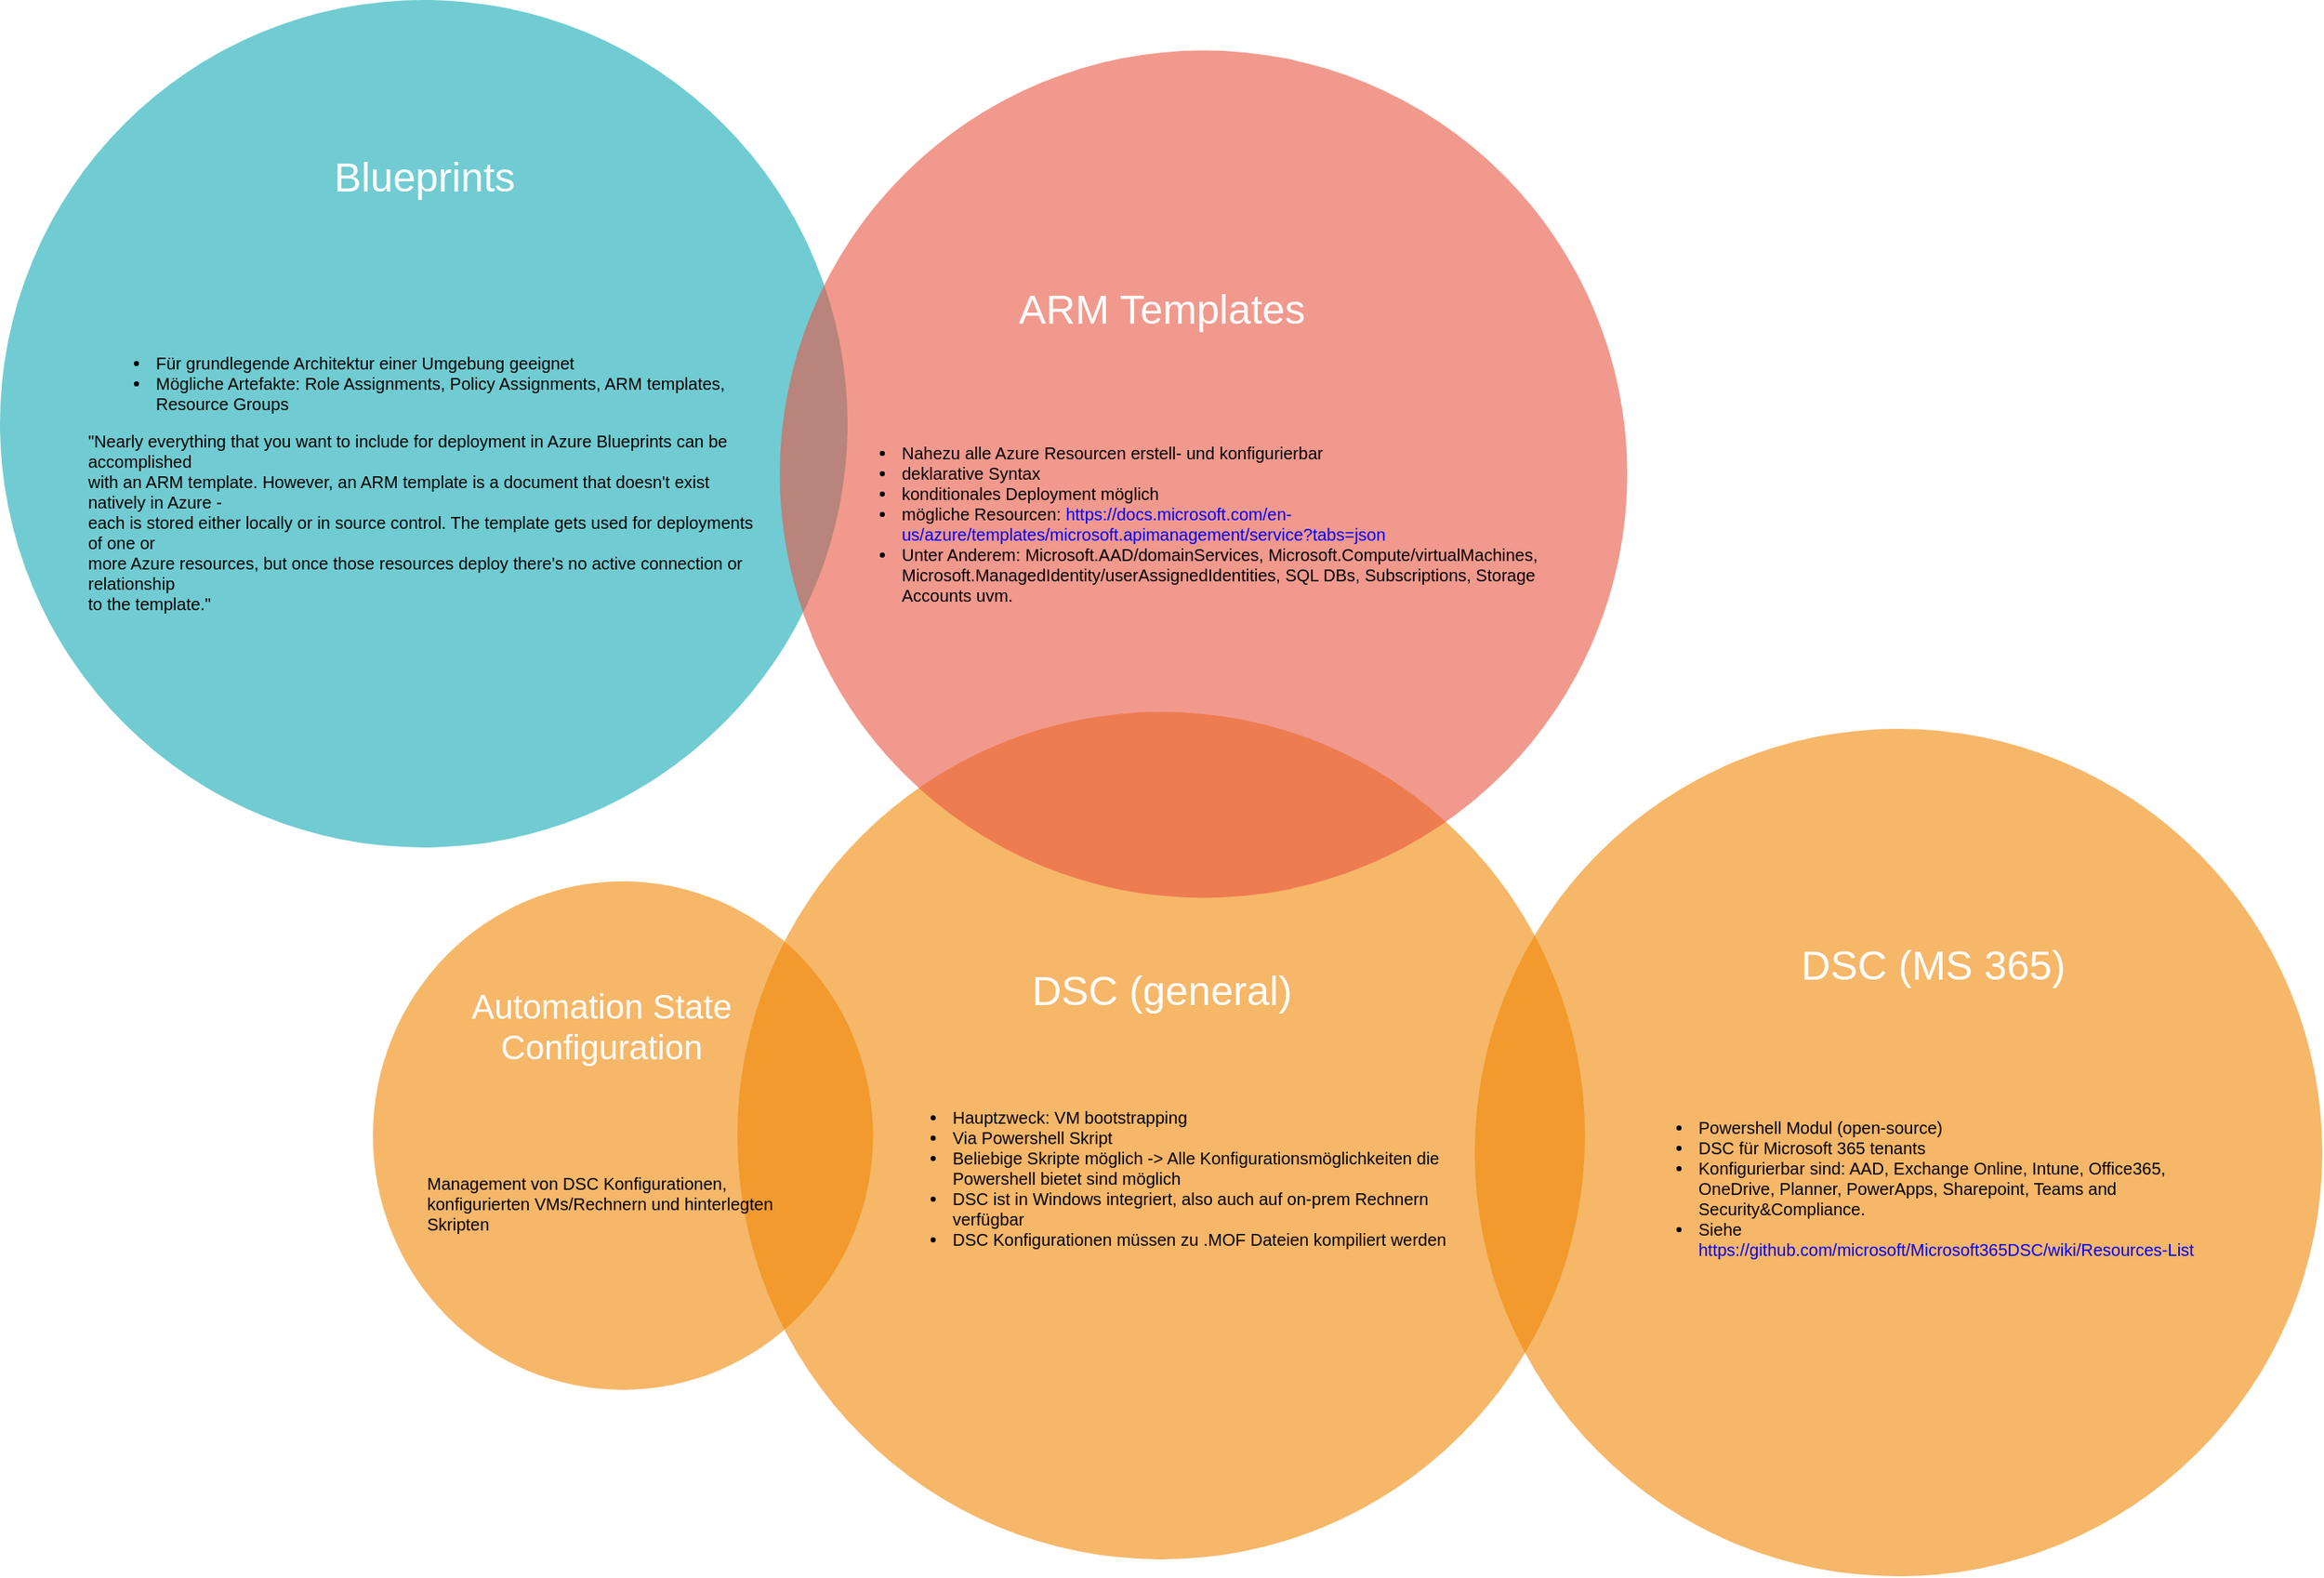 <mxfile version="14.6.13" type="github"><diagram id="3228e29e-7158-1315-38df-8450db1d8a1d" name="Page-1"><mxGraphModel dx="966" dy="2014" grid="1" gridSize="10" guides="1" tooltips="1" connect="1" arrows="1" fold="1" page="1" pageScale="1" pageWidth="1169" pageHeight="827" background="#ffffff" math="0" shadow="0"><root><mxCell id="0"/><mxCell id="1" parent="0"/><mxCell id="21531" value="" style="ellipse;fillColor=#F08705;opacity=60;strokeColor=none;html=1;fontColor=#FFFFFF;" parent="1" vertex="1"><mxGeometry x="515" y="370" width="500" height="500" as="geometry"/></mxCell><mxCell id="21532" value="" style="ellipse;fillColor=#12AAB5;opacity=60;strokeColor=none;html=1;fontColor=#FFFFFF;" parent="1" vertex="1"><mxGeometry x="80" y="-50" width="500" height="500" as="geometry"/></mxCell><mxCell id="21533" value="" style="ellipse;fillColor=#e85642;opacity=60;strokeColor=none;html=1;fontColor=#FFFFFF;" parent="1" vertex="1"><mxGeometry x="540" y="-20.25" width="500" height="500" as="geometry"/></mxCell><mxCell id="21534" value="Blueprints" style="text;fontSize=24;align=center;verticalAlign=middle;html=1;fontColor=#FFFFFF;" parent="1" vertex="1"><mxGeometry x="235" y="20" width="190" height="70" as="geometry"/></mxCell><mxCell id="21535" value="ARM Templates" style="text;fontSize=24;align=center;verticalAlign=middle;html=1;fontColor=#FFFFFF;" parent="1" vertex="1"><mxGeometry x="670" y="97.5" width="190" height="70" as="geometry"/></mxCell><mxCell id="21536" value="DSC (general)" style="text;fontSize=24;align=center;verticalAlign=middle;html=1;fontColor=#FFFFFF;" parent="1" vertex="1"><mxGeometry x="670" y="500" width="190" height="70" as="geometry"/></mxCell><mxCell id="oCJoGI7_bN2WiZTtNe5R-21545" value="&lt;div&gt;&lt;ul style=&quot;font-size: 10px&quot;&gt;&lt;li&gt;Für grundlegende Architektur einer Umgebung geeignet&lt;/li&gt;&lt;li style=&quot;font-size: 10px&quot;&gt;Mögliche Artefakte: Role Assignments, Policy Assignments, ARM templates, Resource Groups&lt;/li&gt;&lt;/ul&gt;&lt;/div&gt;&lt;div style=&quot;font-size: 10px&quot;&gt;&lt;font style=&quot;font-size: 10px&quot;&gt;&quot;Nearly everything that you want to include for deployment in Azure Blueprints can be accomplished&lt;br&gt;with an ARM template. However, an ARM template is a document that doesn't exist natively in Azure -&lt;br&gt;each is stored either locally or in source control. The template gets used for deployments of one or&lt;br&gt;more Azure resources, but once those resources deploy there's no active connection or relationship&lt;br&gt;to the template.&quot;&lt;/font&gt;&lt;/div&gt;" style="text;html=1;strokeColor=none;fillColor=none;align=left;verticalAlign=middle;whiteSpace=wrap;rounded=0;" vertex="1" parent="1"><mxGeometry x="130" y="60" width="400" height="340" as="geometry"/></mxCell><mxCell id="oCJoGI7_bN2WiZTtNe5R-21546" value="&lt;ul style=&quot;font-size: 10px&quot;&gt;&lt;li style=&quot;font-size: 10px&quot;&gt;Nahezu alle Azure Resourcen erstell- und konfigurierbar&lt;br&gt;&lt;/li&gt;&lt;li style=&quot;font-size: 10px&quot;&gt;&lt;font style=&quot;font-size: 10px&quot;&gt;deklarative Syntax&lt;/font&gt;&lt;/li&gt;&lt;li style=&quot;font-size: 10px&quot;&gt;&lt;font style=&quot;font-size: 10px&quot;&gt;konditionales Deployment möglich &lt;br&gt;&lt;/font&gt;&lt;/li&gt;&lt;li style=&quot;font-size: 10px&quot;&gt;&lt;font style=&quot;font-size: 10px&quot;&gt;mögliche Resourcen:&lt;b style=&quot;font-size: 10px&quot;&gt; &lt;/b&gt;&lt;font color=&quot;#0000FF&quot;&gt;https://docs.microsoft.com/en-us/azure/templates/microsoft.apimanagement/service?tabs=json&lt;/font&gt;&lt;br style=&quot;font-size: 10px&quot;&gt;&lt;/font&gt;&lt;/li&gt;&lt;li style=&quot;font-size: 10px&quot;&gt;&lt;font style=&quot;font-size: 10px&quot;&gt;Unter Anderem: Microsoft.AAD/domainServices, Microsoft.Compute/virtualMachines, Microsoft.ManagedIdentity/userAssignedIdentities, SQL DBs, Subscriptions, Storage Accounts uvm.&lt;br style=&quot;font-size: 10px&quot;&gt;&lt;/font&gt;&lt;/li&gt;&lt;/ul&gt;" style="text;html=1;strokeColor=none;fillColor=none;align=left;verticalAlign=middle;whiteSpace=wrap;rounded=0;" vertex="1" parent="1"><mxGeometry x="569.5" y="128.5" width="420" height="260" as="geometry"/></mxCell><mxCell id="oCJoGI7_bN2WiZTtNe5R-21547" value="&lt;ul style=&quot;font-size: 10px&quot;&gt;&lt;li style=&quot;font-size: 10px&quot;&gt;Hauptzweck: VM bootstrapping&lt;br style=&quot;font-size: 10px&quot;&gt;&lt;/li&gt;&lt;li style=&quot;font-size: 10px&quot;&gt;Via Powershell Skript&lt;br style=&quot;font-size: 10px&quot;&gt;&lt;/li&gt;&lt;li style=&quot;font-size: 10px&quot;&gt;Beliebige Skripte möglich -&amp;gt; Alle Konfigurationsmöglichkeiten die Powershell bietet sind möglich&lt;/li&gt;&lt;li style=&quot;font-size: 10px&quot;&gt;DSC ist in Windows integriert, also auch auf on-prem Rechnern verfügbar&lt;/li&gt;&lt;li style=&quot;font-size: 10px&quot;&gt;DSC Konfigurationen müssen zu .MOF Dateien kompiliert werden &lt;br&gt;&lt;/li&gt;&lt;/ul&gt;" style="text;html=1;strokeColor=none;fillColor=none;align=left;verticalAlign=middle;whiteSpace=wrap;rounded=0;fontSize=10;" vertex="1" parent="1"><mxGeometry x="599.5" y="540" width="340.5" height="210" as="geometry"/></mxCell><mxCell id="oCJoGI7_bN2WiZTtNe5R-21548" value="" style="ellipse;fillColor=#F08705;opacity=60;strokeColor=none;html=1;fontColor=#FFFFFF;" vertex="1" parent="1"><mxGeometry x="300" y="470" width="295" height="300" as="geometry"/></mxCell><mxCell id="oCJoGI7_bN2WiZTtNe5R-21549" value="Automation State Configuration" style="text;fontSize=20;align=center;verticalAlign=middle;html=1;fontColor=#FFFFFF;whiteSpace=wrap;" vertex="1" parent="1"><mxGeometry x="340" y="520" width="190" height="70" as="geometry"/></mxCell><mxCell id="oCJoGI7_bN2WiZTtNe5R-21550" value="Management von DSC Konfigurationen, konfigurierten VMs/Rechnern und hinterlegten Skripten" style="text;html=1;strokeColor=none;fillColor=none;align=left;verticalAlign=middle;whiteSpace=wrap;rounded=0;fontSize=10;" vertex="1" parent="1"><mxGeometry x="330" y="580" width="210" height="160" as="geometry"/></mxCell><mxCell id="oCJoGI7_bN2WiZTtNe5R-21551" value="" style="ellipse;fillColor=#F08705;opacity=60;strokeColor=none;html=1;fontColor=#FFFFFF;" vertex="1" parent="1"><mxGeometry x="950" y="380" width="500" height="500" as="geometry"/></mxCell><mxCell id="oCJoGI7_bN2WiZTtNe5R-21552" value="DSC (MS 365)" style="text;fontSize=24;align=center;verticalAlign=middle;html=1;fontColor=#FFFFFF;" vertex="1" parent="1"><mxGeometry x="1050" y="490" width="340" height="60" as="geometry"/></mxCell><mxCell id="oCJoGI7_bN2WiZTtNe5R-21554" value="&lt;br&gt;&lt;ul style=&quot;font-size: 10px&quot;&gt;&lt;li style=&quot;font-size: 10px&quot;&gt;Powershell Modul (open-source)&lt;br&gt;&lt;/li&gt;&lt;li style=&quot;font-size: 10px&quot;&gt;DSC für Microsoft 365 tenants&lt;/li&gt;&lt;li style=&quot;font-size: 10px&quot;&gt;Konfigurierbar sind: AAD, Exchange Online, Intune, Office365, OneDrive, Planner, PowerApps, Sharepoint, Teams and Security&amp;amp;Compliance.&lt;/li&gt;&lt;li style=&quot;font-size: 10px&quot;&gt;Siehe &lt;font color=&quot;#0000FF&quot;&gt;https://github.com/microsoft/Microsoft365DSC/wiki/Resources-List&lt;/font&gt;&lt;br&gt;&lt;/li&gt;&lt;/ul&gt;" style="text;html=1;strokeColor=none;fillColor=none;align=left;verticalAlign=middle;whiteSpace=wrap;rounded=0;fontSize=10;" vertex="1" parent="1"><mxGeometry x="1040" y="540" width="340.5" height="210" as="geometry"/></mxCell></root></mxGraphModel></diagram></mxfile>